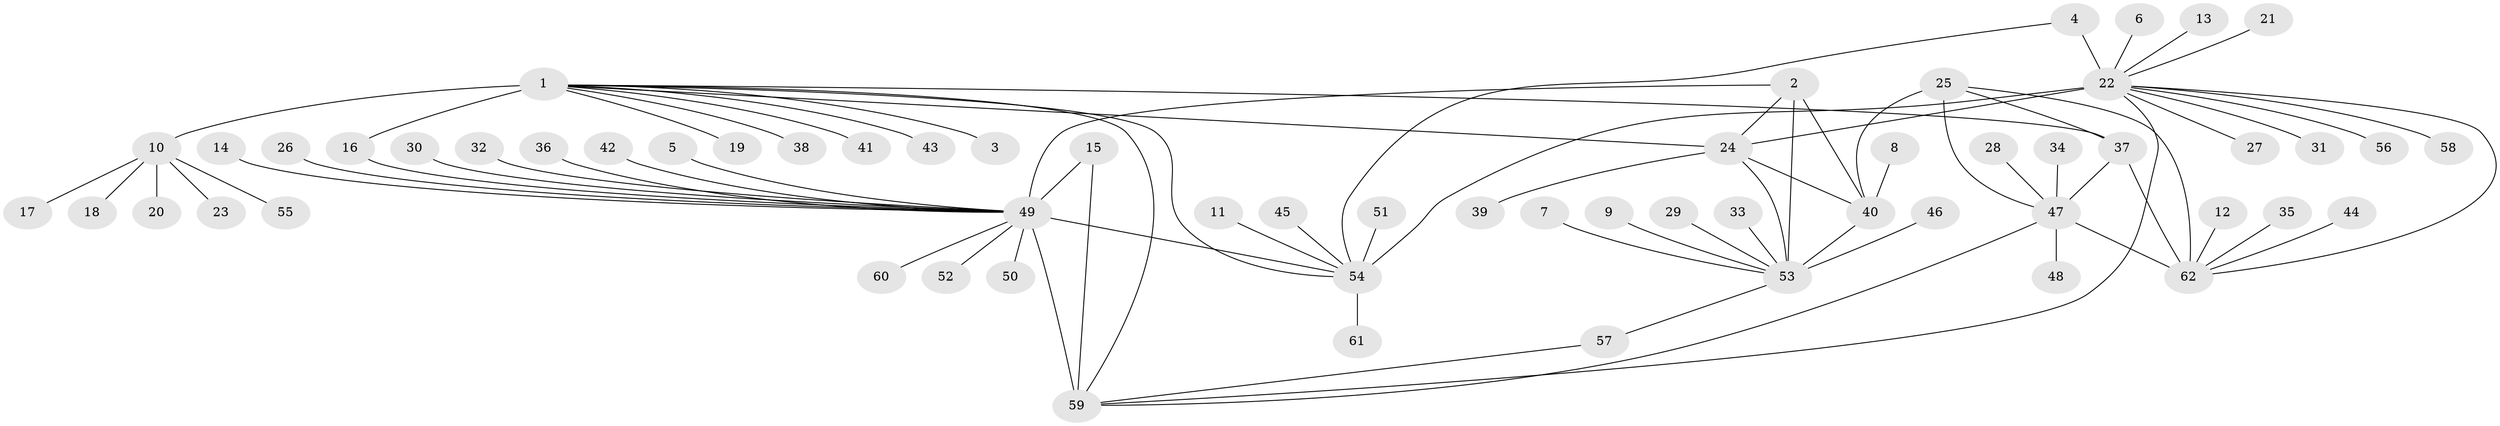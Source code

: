 // original degree distribution, {5: 0.024390243902439025, 10: 0.016260162601626018, 7: 0.04878048780487805, 8: 0.04878048780487805, 11: 0.032520325203252036, 6: 0.04065040650406504, 9: 0.016260162601626018, 12: 0.008130081300813009, 13: 0.008130081300813009, 1: 0.6016260162601627, 3: 0.032520325203252036, 4: 0.016260162601626018, 2: 0.10569105691056911}
// Generated by graph-tools (version 1.1) at 2025/50/03/09/25 03:50:27]
// undirected, 62 vertices, 78 edges
graph export_dot {
graph [start="1"]
  node [color=gray90,style=filled];
  1;
  2;
  3;
  4;
  5;
  6;
  7;
  8;
  9;
  10;
  11;
  12;
  13;
  14;
  15;
  16;
  17;
  18;
  19;
  20;
  21;
  22;
  23;
  24;
  25;
  26;
  27;
  28;
  29;
  30;
  31;
  32;
  33;
  34;
  35;
  36;
  37;
  38;
  39;
  40;
  41;
  42;
  43;
  44;
  45;
  46;
  47;
  48;
  49;
  50;
  51;
  52;
  53;
  54;
  55;
  56;
  57;
  58;
  59;
  60;
  61;
  62;
  1 -- 3 [weight=1.0];
  1 -- 10 [weight=8.0];
  1 -- 16 [weight=1.0];
  1 -- 19 [weight=1.0];
  1 -- 24 [weight=1.0];
  1 -- 37 [weight=1.0];
  1 -- 38 [weight=1.0];
  1 -- 41 [weight=1.0];
  1 -- 43 [weight=1.0];
  1 -- 54 [weight=1.0];
  1 -- 59 [weight=1.0];
  2 -- 24 [weight=1.0];
  2 -- 40 [weight=3.0];
  2 -- 49 [weight=1.0];
  2 -- 53 [weight=1.0];
  4 -- 22 [weight=4.0];
  4 -- 54 [weight=1.0];
  5 -- 49 [weight=1.0];
  6 -- 22 [weight=1.0];
  7 -- 53 [weight=1.0];
  8 -- 40 [weight=1.0];
  9 -- 53 [weight=1.0];
  10 -- 17 [weight=1.0];
  10 -- 18 [weight=1.0];
  10 -- 20 [weight=1.0];
  10 -- 23 [weight=1.0];
  10 -- 55 [weight=1.0];
  11 -- 54 [weight=1.0];
  12 -- 62 [weight=1.0];
  13 -- 22 [weight=1.0];
  14 -- 49 [weight=1.0];
  15 -- 49 [weight=3.0];
  15 -- 59 [weight=2.0];
  16 -- 49 [weight=1.0];
  21 -- 22 [weight=1.0];
  22 -- 24 [weight=1.0];
  22 -- 27 [weight=1.0];
  22 -- 31 [weight=1.0];
  22 -- 54 [weight=4.0];
  22 -- 56 [weight=1.0];
  22 -- 58 [weight=1.0];
  22 -- 59 [weight=1.0];
  22 -- 62 [weight=1.0];
  24 -- 39 [weight=1.0];
  24 -- 40 [weight=3.0];
  24 -- 53 [weight=1.0];
  25 -- 37 [weight=1.0];
  25 -- 40 [weight=1.0];
  25 -- 47 [weight=3.0];
  25 -- 62 [weight=1.0];
  26 -- 49 [weight=1.0];
  28 -- 47 [weight=1.0];
  29 -- 53 [weight=1.0];
  30 -- 49 [weight=1.0];
  32 -- 49 [weight=1.0];
  33 -- 53 [weight=1.0];
  34 -- 47 [weight=1.0];
  35 -- 62 [weight=1.0];
  36 -- 49 [weight=1.0];
  37 -- 47 [weight=3.0];
  37 -- 62 [weight=1.0];
  40 -- 53 [weight=3.0];
  42 -- 49 [weight=1.0];
  44 -- 62 [weight=1.0];
  45 -- 54 [weight=1.0];
  46 -- 53 [weight=1.0];
  47 -- 48 [weight=1.0];
  47 -- 59 [weight=1.0];
  47 -- 62 [weight=3.0];
  49 -- 50 [weight=1.0];
  49 -- 52 [weight=1.0];
  49 -- 54 [weight=1.0];
  49 -- 59 [weight=6.0];
  49 -- 60 [weight=1.0];
  51 -- 54 [weight=1.0];
  53 -- 57 [weight=1.0];
  54 -- 61 [weight=1.0];
  57 -- 59 [weight=1.0];
}
